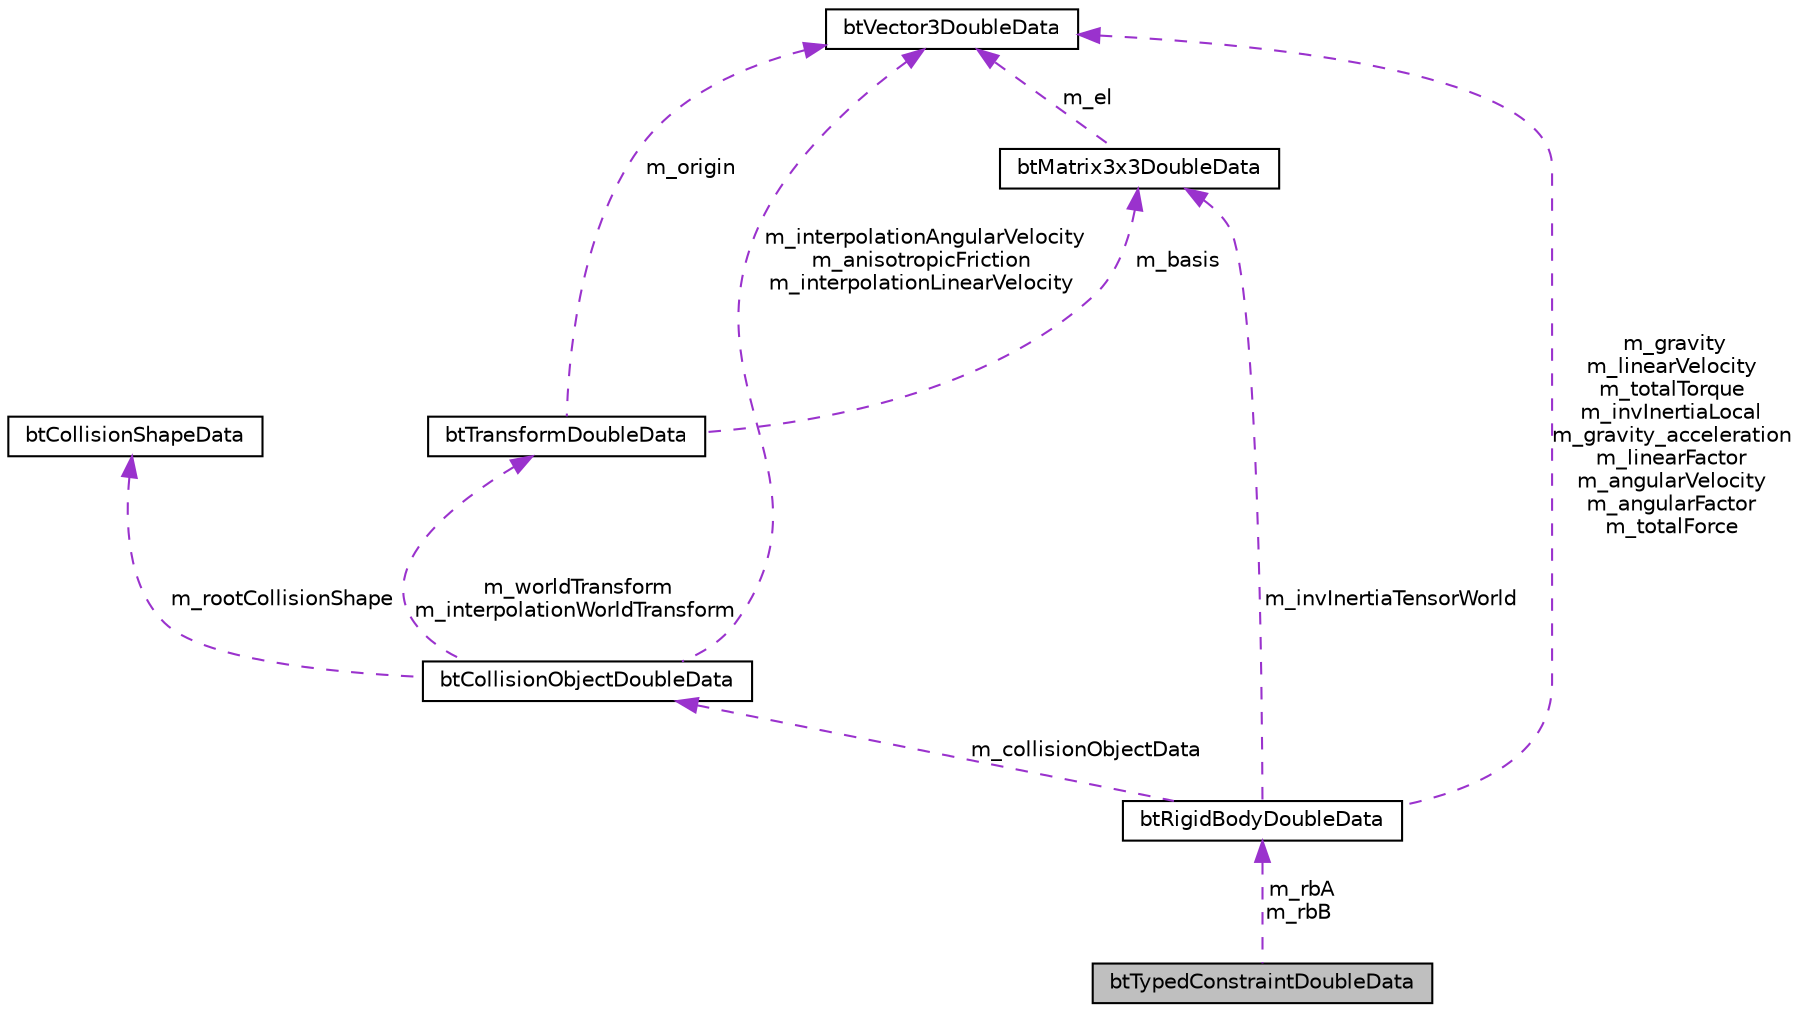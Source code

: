 digraph "btTypedConstraintDoubleData"
{
  edge [fontname="Helvetica",fontsize="10",labelfontname="Helvetica",labelfontsize="10"];
  node [fontname="Helvetica",fontsize="10",shape=record];
  Node1 [label="btTypedConstraintDoubleData",height=0.2,width=0.4,color="black", fillcolor="grey75", style="filled", fontcolor="black"];
  Node2 -> Node1 [dir="back",color="darkorchid3",fontsize="10",style="dashed",label=" m_rbA\nm_rbB" ,fontname="Helvetica"];
  Node2 [label="btRigidBodyDoubleData",height=0.2,width=0.4,color="black", fillcolor="white", style="filled",URL="$structbt_rigid_body_double_data.html",tooltip="do not change those serialization structures, it requires an updated sBulletDNAstr/sBulletDNAstr64 ..."];
  Node3 -> Node2 [dir="back",color="darkorchid3",fontsize="10",style="dashed",label=" m_collisionObjectData" ,fontname="Helvetica"];
  Node3 [label="btCollisionObjectDoubleData",height=0.2,width=0.4,color="black", fillcolor="white", style="filled",URL="$structbt_collision_object_double_data.html",tooltip="do not change those serialization structures, it requires an updated sBulletDNAstr/sBulletDNAstr64 ..."];
  Node4 -> Node3 [dir="back",color="darkorchid3",fontsize="10",style="dashed",label=" m_rootCollisionShape" ,fontname="Helvetica"];
  Node4 [label="btCollisionShapeData",height=0.2,width=0.4,color="black", fillcolor="white", style="filled",URL="$structbt_collision_shape_data.html",tooltip="do not change those serialization structures, it requires an updated sBulletDNAstr/sBulletDNAstr64 ..."];
  Node5 -> Node3 [dir="back",color="darkorchid3",fontsize="10",style="dashed",label=" m_worldTransform\nm_interpolationWorldTransform" ,fontname="Helvetica"];
  Node5 [label="btTransformDoubleData",height=0.2,width=0.4,color="black", fillcolor="white", style="filled",URL="$structbt_transform_double_data.html"];
  Node6 -> Node5 [dir="back",color="darkorchid3",fontsize="10",style="dashed",label=" m_origin" ,fontname="Helvetica"];
  Node6 [label="btVector3DoubleData",height=0.2,width=0.4,color="black", fillcolor="white", style="filled",URL="$structbt_vector3_double_data.html"];
  Node7 -> Node5 [dir="back",color="darkorchid3",fontsize="10",style="dashed",label=" m_basis" ,fontname="Helvetica"];
  Node7 [label="btMatrix3x3DoubleData",height=0.2,width=0.4,color="black", fillcolor="white", style="filled",URL="$structbt_matrix3x3_double_data.html",tooltip="for serialization "];
  Node6 -> Node7 [dir="back",color="darkorchid3",fontsize="10",style="dashed",label=" m_el" ,fontname="Helvetica"];
  Node6 -> Node3 [dir="back",color="darkorchid3",fontsize="10",style="dashed",label=" m_interpolationAngularVelocity\nm_anisotropicFriction\nm_interpolationLinearVelocity" ,fontname="Helvetica"];
  Node6 -> Node2 [dir="back",color="darkorchid3",fontsize="10",style="dashed",label=" m_gravity\nm_linearVelocity\nm_totalTorque\nm_invInertiaLocal\nm_gravity_acceleration\nm_linearFactor\nm_angularVelocity\nm_angularFactor\nm_totalForce" ,fontname="Helvetica"];
  Node7 -> Node2 [dir="back",color="darkorchid3",fontsize="10",style="dashed",label=" m_invInertiaTensorWorld" ,fontname="Helvetica"];
}
